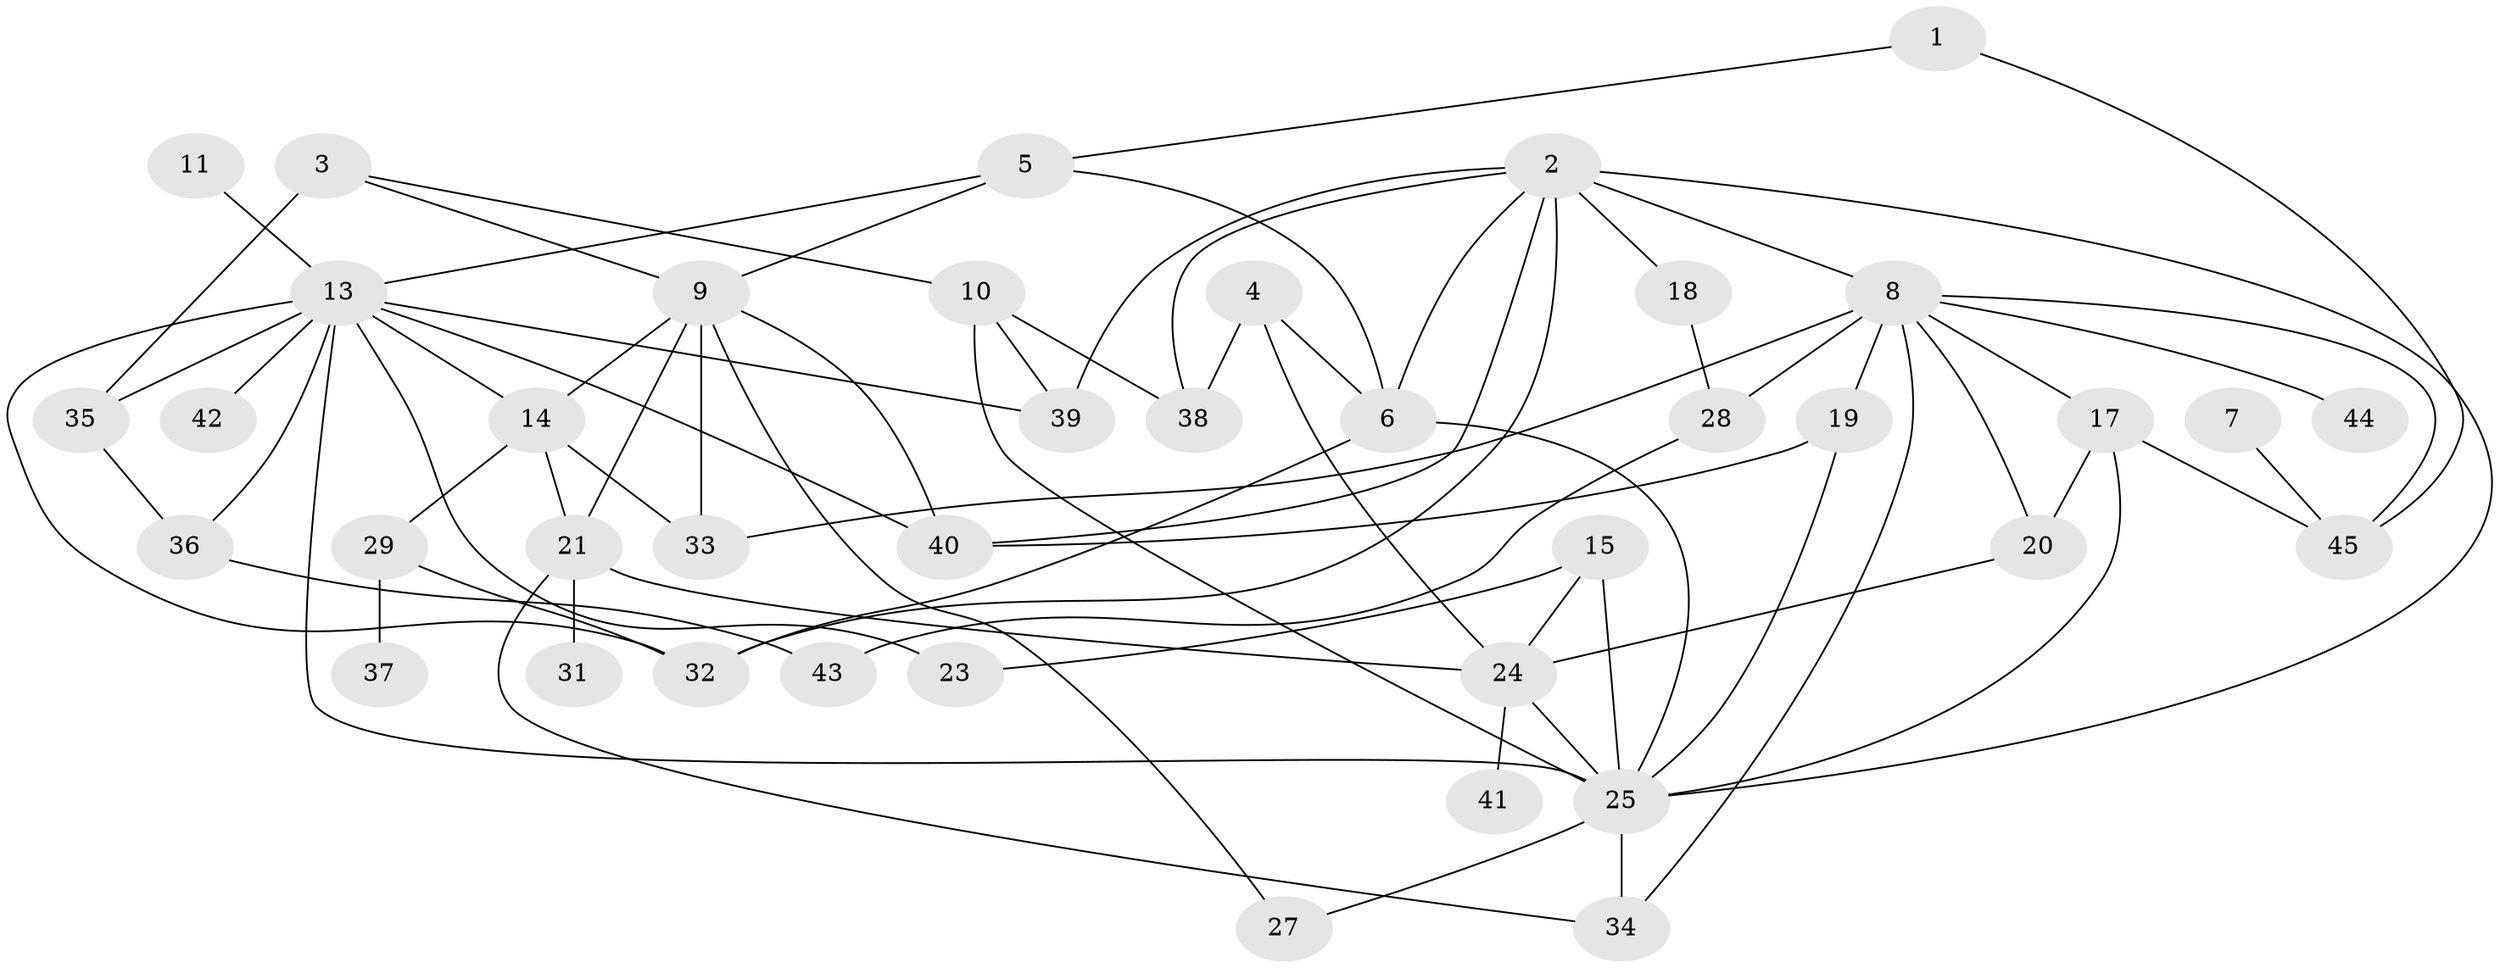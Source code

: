 // original degree distribution, {2: 0.2777777777777778, 3: 0.25555555555555554, 1: 0.16666666666666666, 4: 0.14444444444444443, 0: 0.05555555555555555, 5: 0.022222222222222223, 6: 0.044444444444444446, 8: 0.011111111111111112, 7: 0.022222222222222223}
// Generated by graph-tools (version 1.1) at 2025/48/03/04/25 22:48:01]
// undirected, 40 vertices, 73 edges
graph export_dot {
  node [color=gray90,style=filled];
  1;
  2;
  3;
  4;
  5;
  6;
  7;
  8;
  9;
  10;
  11;
  13;
  14;
  15;
  17;
  18;
  19;
  20;
  21;
  23;
  24;
  25;
  27;
  28;
  29;
  31;
  32;
  33;
  34;
  35;
  36;
  37;
  38;
  39;
  40;
  41;
  42;
  43;
  44;
  45;
  1 -- 5 [weight=1.0];
  1 -- 45 [weight=1.0];
  2 -- 6 [weight=1.0];
  2 -- 8 [weight=2.0];
  2 -- 18 [weight=1.0];
  2 -- 25 [weight=1.0];
  2 -- 32 [weight=1.0];
  2 -- 38 [weight=1.0];
  2 -- 39 [weight=1.0];
  2 -- 40 [weight=1.0];
  3 -- 9 [weight=1.0];
  3 -- 10 [weight=1.0];
  3 -- 35 [weight=3.0];
  4 -- 6 [weight=1.0];
  4 -- 24 [weight=1.0];
  4 -- 38 [weight=1.0];
  5 -- 6 [weight=1.0];
  5 -- 9 [weight=1.0];
  5 -- 13 [weight=1.0];
  6 -- 25 [weight=1.0];
  6 -- 32 [weight=1.0];
  7 -- 45 [weight=1.0];
  8 -- 17 [weight=1.0];
  8 -- 19 [weight=1.0];
  8 -- 20 [weight=1.0];
  8 -- 28 [weight=1.0];
  8 -- 33 [weight=1.0];
  8 -- 34 [weight=1.0];
  8 -- 44 [weight=1.0];
  8 -- 45 [weight=1.0];
  9 -- 14 [weight=1.0];
  9 -- 21 [weight=1.0];
  9 -- 27 [weight=1.0];
  9 -- 33 [weight=1.0];
  9 -- 40 [weight=1.0];
  10 -- 25 [weight=1.0];
  10 -- 38 [weight=1.0];
  10 -- 39 [weight=1.0];
  11 -- 13 [weight=1.0];
  13 -- 14 [weight=1.0];
  13 -- 23 [weight=1.0];
  13 -- 25 [weight=1.0];
  13 -- 32 [weight=2.0];
  13 -- 35 [weight=1.0];
  13 -- 36 [weight=1.0];
  13 -- 39 [weight=1.0];
  13 -- 40 [weight=1.0];
  13 -- 42 [weight=1.0];
  14 -- 21 [weight=1.0];
  14 -- 29 [weight=1.0];
  14 -- 33 [weight=1.0];
  15 -- 23 [weight=1.0];
  15 -- 24 [weight=1.0];
  15 -- 25 [weight=1.0];
  17 -- 20 [weight=1.0];
  17 -- 25 [weight=1.0];
  17 -- 45 [weight=1.0];
  18 -- 28 [weight=1.0];
  19 -- 25 [weight=1.0];
  19 -- 40 [weight=1.0];
  20 -- 24 [weight=1.0];
  21 -- 24 [weight=1.0];
  21 -- 31 [weight=1.0];
  21 -- 34 [weight=1.0];
  24 -- 25 [weight=1.0];
  24 -- 41 [weight=1.0];
  25 -- 27 [weight=1.0];
  25 -- 34 [weight=1.0];
  28 -- 43 [weight=1.0];
  29 -- 32 [weight=1.0];
  29 -- 37 [weight=1.0];
  35 -- 36 [weight=1.0];
  36 -- 43 [weight=1.0];
}
